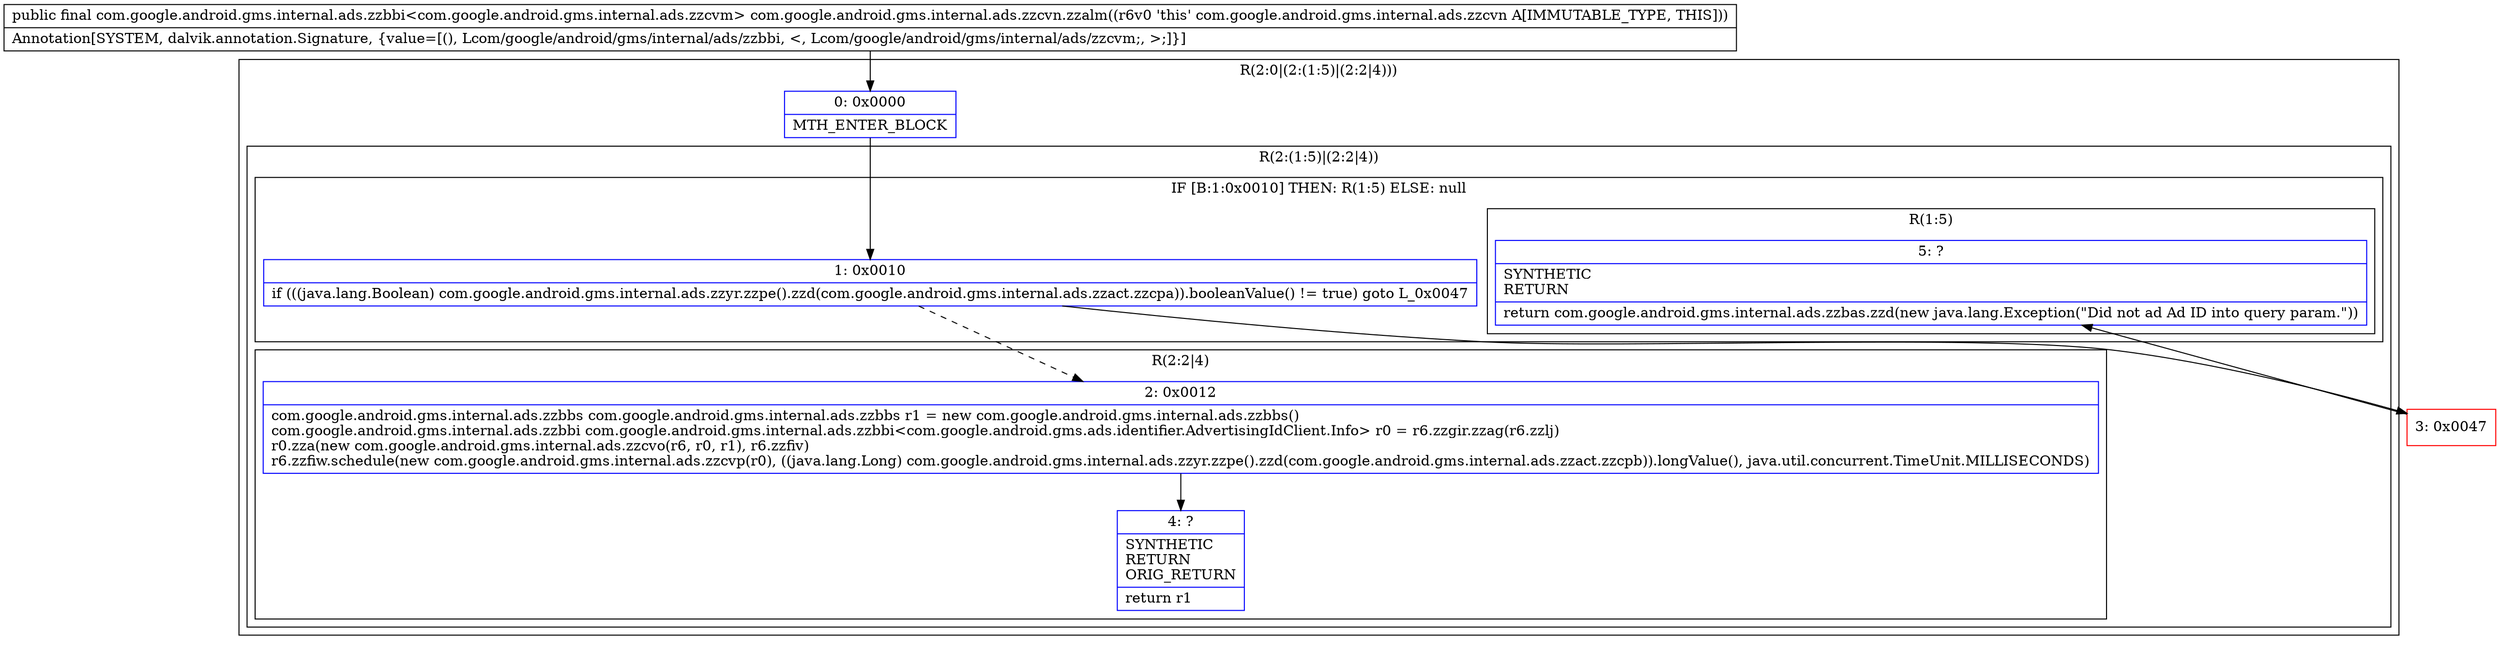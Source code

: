 digraph "CFG forcom.google.android.gms.internal.ads.zzcvn.zzalm()Lcom\/google\/android\/gms\/internal\/ads\/zzbbi;" {
subgraph cluster_Region_1594843136 {
label = "R(2:0|(2:(1:5)|(2:2|4)))";
node [shape=record,color=blue];
Node_0 [shape=record,label="{0\:\ 0x0000|MTH_ENTER_BLOCK\l}"];
subgraph cluster_Region_95013104 {
label = "R(2:(1:5)|(2:2|4))";
node [shape=record,color=blue];
subgraph cluster_IfRegion_1259192372 {
label = "IF [B:1:0x0010] THEN: R(1:5) ELSE: null";
node [shape=record,color=blue];
Node_1 [shape=record,label="{1\:\ 0x0010|if (((java.lang.Boolean) com.google.android.gms.internal.ads.zzyr.zzpe().zzd(com.google.android.gms.internal.ads.zzact.zzcpa)).booleanValue() != true) goto L_0x0047\l}"];
subgraph cluster_Region_1989160502 {
label = "R(1:5)";
node [shape=record,color=blue];
Node_5 [shape=record,label="{5\:\ ?|SYNTHETIC\lRETURN\l|return com.google.android.gms.internal.ads.zzbas.zzd(new java.lang.Exception(\"Did not ad Ad ID into query param.\"))\l}"];
}
}
subgraph cluster_Region_1341028733 {
label = "R(2:2|4)";
node [shape=record,color=blue];
Node_2 [shape=record,label="{2\:\ 0x0012|com.google.android.gms.internal.ads.zzbbs com.google.android.gms.internal.ads.zzbbs r1 = new com.google.android.gms.internal.ads.zzbbs()\lcom.google.android.gms.internal.ads.zzbbi com.google.android.gms.internal.ads.zzbbi\<com.google.android.gms.ads.identifier.AdvertisingIdClient.Info\> r0 = r6.zzgir.zzag(r6.zzlj)\lr0.zza(new com.google.android.gms.internal.ads.zzcvo(r6, r0, r1), r6.zzfiv)\lr6.zzfiw.schedule(new com.google.android.gms.internal.ads.zzcvp(r0), ((java.lang.Long) com.google.android.gms.internal.ads.zzyr.zzpe().zzd(com.google.android.gms.internal.ads.zzact.zzcpb)).longValue(), java.util.concurrent.TimeUnit.MILLISECONDS)\l}"];
Node_4 [shape=record,label="{4\:\ ?|SYNTHETIC\lRETURN\lORIG_RETURN\l|return r1\l}"];
}
}
}
Node_3 [shape=record,color=red,label="{3\:\ 0x0047}"];
MethodNode[shape=record,label="{public final com.google.android.gms.internal.ads.zzbbi\<com.google.android.gms.internal.ads.zzcvm\> com.google.android.gms.internal.ads.zzcvn.zzalm((r6v0 'this' com.google.android.gms.internal.ads.zzcvn A[IMMUTABLE_TYPE, THIS]))  | Annotation[SYSTEM, dalvik.annotation.Signature, \{value=[(), Lcom\/google\/android\/gms\/internal\/ads\/zzbbi, \<, Lcom\/google\/android\/gms\/internal\/ads\/zzcvm;, \>;]\}]\l}"];
MethodNode -> Node_0;
Node_0 -> Node_1;
Node_1 -> Node_2[style=dashed];
Node_1 -> Node_3;
Node_2 -> Node_4;
Node_3 -> Node_5;
}

